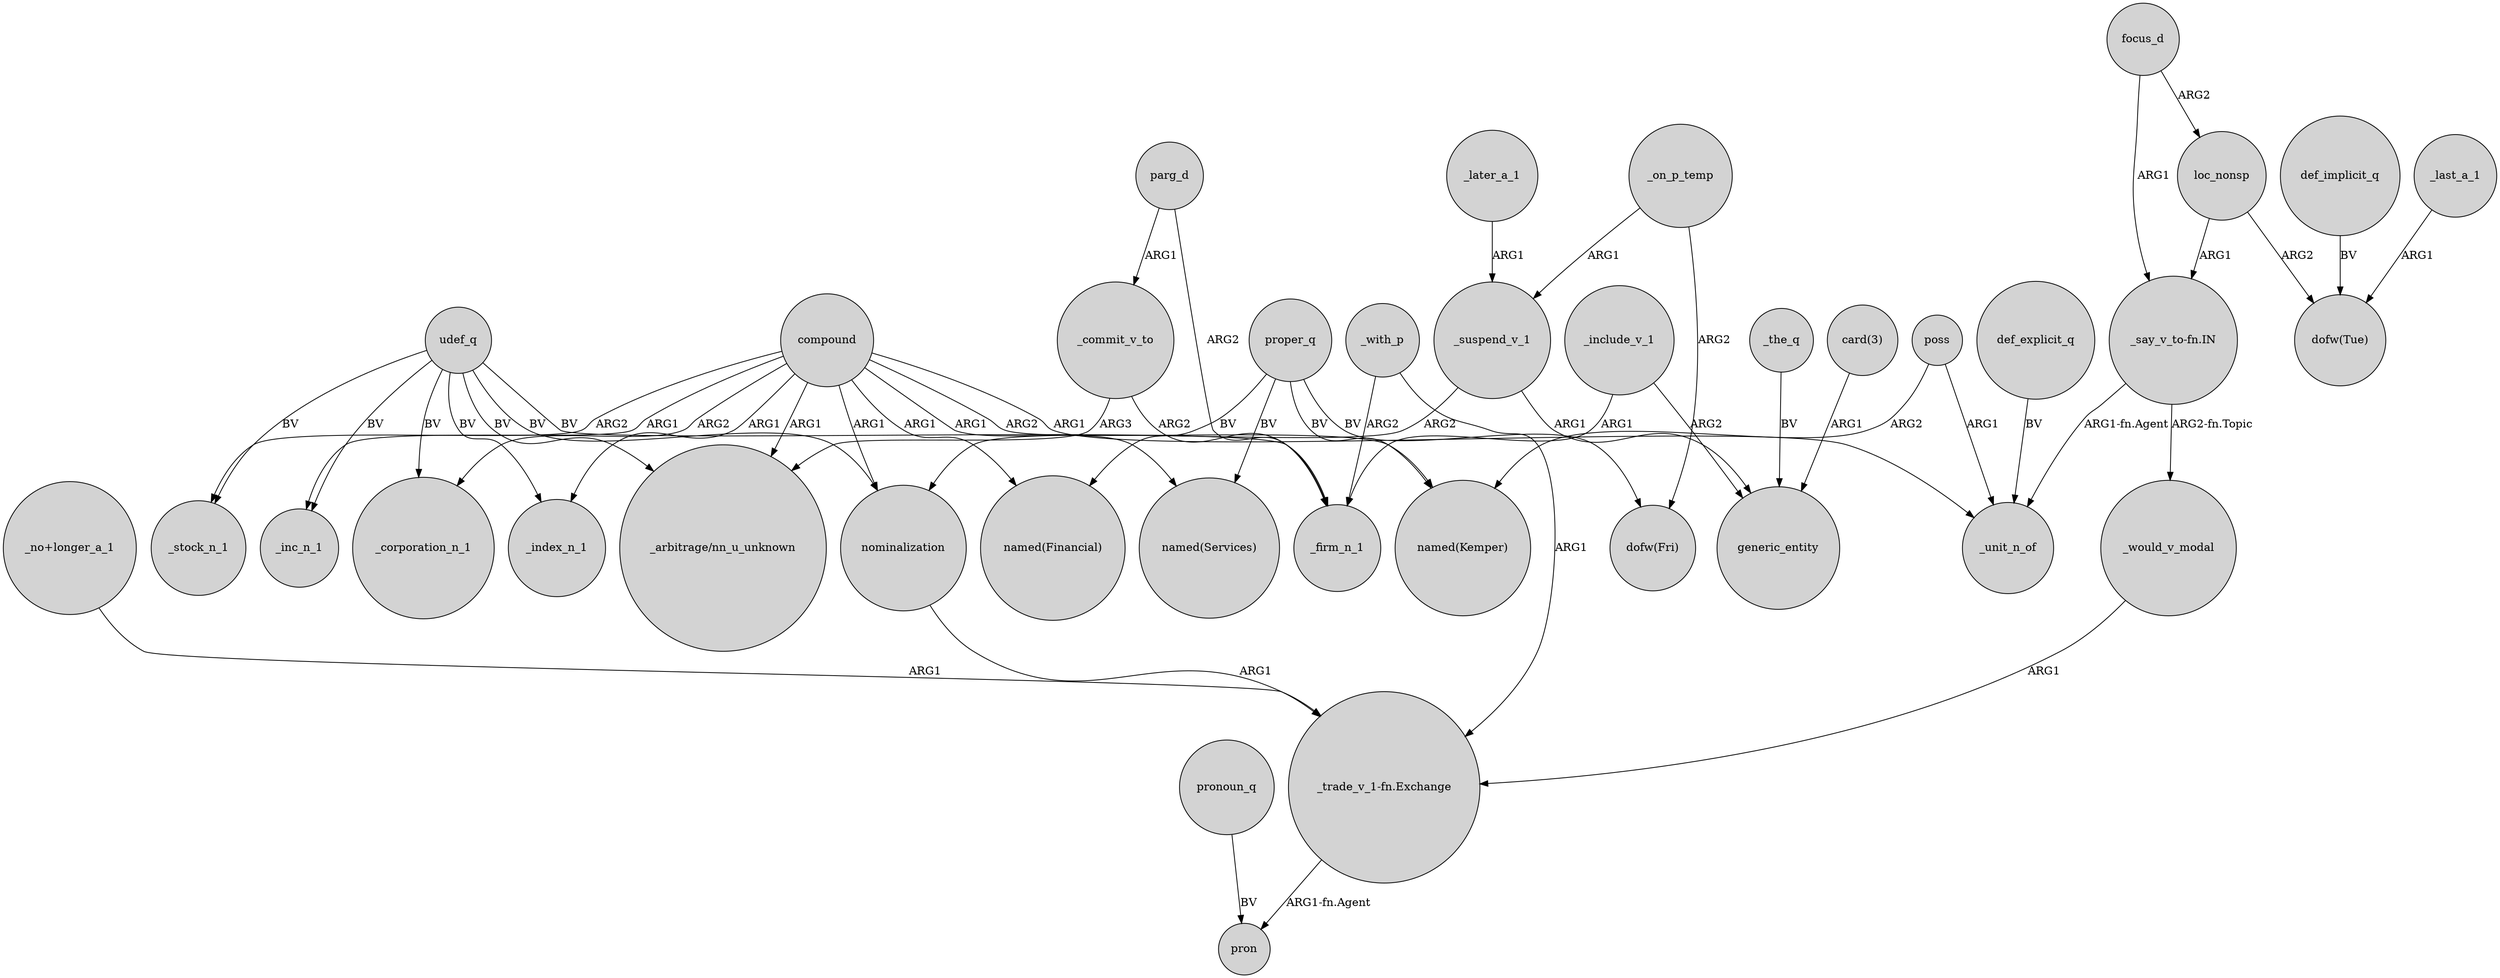 digraph {
	node [shape=circle style=filled]
	"_say_v_to-fn.IN" -> _would_v_modal [label="ARG2-fn.Topic"]
	proper_q -> "named(Kemper)" [label=BV]
	_the_q -> generic_entity [label=BV]
	focus_d -> loc_nonsp [label=ARG2]
	_commit_v_to -> _firm_n_1 [label=ARG2]
	proper_q -> "dofw(Fri)" [label=BV]
	udef_q -> _inc_n_1 [label=BV]
	_suspend_v_1 -> generic_entity [label=ARG1]
	def_explicit_q -> _unit_n_of [label=BV]
	compound -> _unit_n_of [label=ARG1]
	compound -> "named(Services)" [label=ARG1]
	_commit_v_to -> "_arbitrage/nn_u_unknown" [label=ARG3]
	compound -> _corporation_n_1 [label=ARG2]
	udef_q -> _firm_n_1 [label=BV]
	proper_q -> "named(Services)" [label=BV]
	poss -> "named(Kemper)" [label=ARG2]
	"_no+longer_a_1" -> "_trade_v_1-fn.Exchange" [label=ARG1]
	udef_q -> _index_n_1 [label=BV]
	_include_v_1 -> generic_entity [label=ARG2]
	def_implicit_q -> "dofw(Tue)" [label=BV]
	_would_v_modal -> "_trade_v_1-fn.Exchange" [label=ARG1]
	compound -> _stock_n_1 [label=ARG2]
	compound -> _index_n_1 [label=ARG1]
	udef_q -> _corporation_n_1 [label=BV]
	proper_q -> "named(Financial)" [label=BV]
	pronoun_q -> pron [label=BV]
	"_trade_v_1-fn.Exchange" -> pron [label="ARG1-fn.Agent"]
	_with_p -> _firm_n_1 [label=ARG2]
	udef_q -> _stock_n_1 [label=BV]
	poss -> _unit_n_of [label=ARG1]
	_include_v_1 -> _firm_n_1 [label=ARG1]
	_on_p_temp -> "dofw(Fri)" [label=ARG2]
	udef_q -> "_arbitrage/nn_u_unknown" [label=BV]
	_suspend_v_1 -> nominalization [label=ARG2]
	loc_nonsp -> "dofw(Tue)" [label=ARG2]
	"_say_v_to-fn.IN" -> _unit_n_of [label="ARG1-fn.Agent"]
	_later_a_1 -> _suspend_v_1 [label=ARG1]
	compound -> "_arbitrage/nn_u_unknown" [label=ARG1]
	loc_nonsp -> "_say_v_to-fn.IN" [label=ARG1]
	udef_q -> nominalization [label=BV]
	_on_p_temp -> _suspend_v_1 [label=ARG1]
	_with_p -> "_trade_v_1-fn.Exchange" [label=ARG1]
	compound -> _inc_n_1 [label=ARG1]
	parg_d -> _commit_v_to [label=ARG1]
	_last_a_1 -> "dofw(Tue)" [label=ARG1]
	nominalization -> "_trade_v_1-fn.Exchange" [label=ARG1]
	compound -> nominalization [label=ARG1]
	parg_d -> _firm_n_1 [label=ARG2]
	"card(3)" -> generic_entity [label=ARG1]
	compound -> "named(Kemper)" [label=ARG2]
	focus_d -> "_say_v_to-fn.IN" [label=ARG1]
	compound -> "named(Financial)" [label=ARG1]
}

